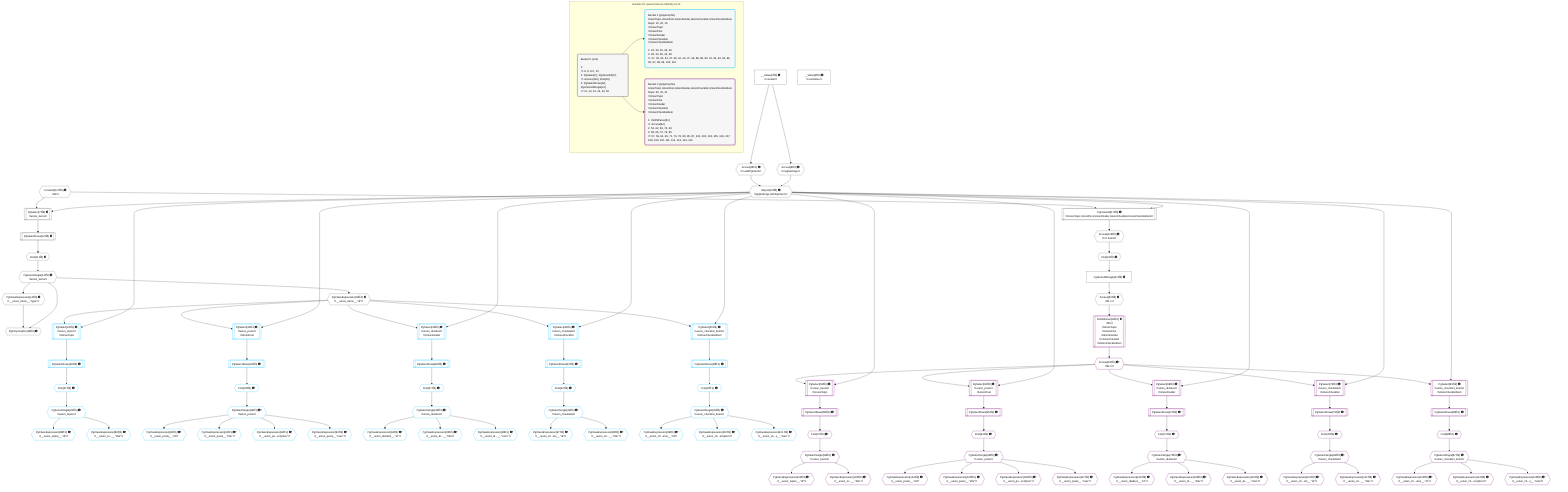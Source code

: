 %%{init: {'themeVariables': { 'fontSize': '12px'}}}%%
graph TD
    classDef path fill:#eee,stroke:#000,color:#000
    classDef plan fill:#fff,stroke-width:1px,color:#000
    classDef itemplan fill:#fff,stroke-width:2px,color:#000
    classDef unbatchedplan fill:#dff,stroke-width:1px,color:#000
    classDef sideeffectplan fill:#fcc,stroke-width:2px,color:#000
    classDef bucket fill:#f6f6f6,color:#000,stroke-width:2px,text-align:left

    subgraph "Buckets for queries/unions-table/by-id-18"
    Bucket0("Bucket 0 (root)<br /><br />1: <br />ᐳ: 8, 9, 117, 10<br />2: PgSelect[7], PgUnionAll[17]<br />ᐳ: Access[116], First[19]<br />3: PgSelectRows[12], PgUnionAllSingle[21]<br />ᐳ: 11, 13, 14, 15, 22, 50"):::bucket
    Bucket1("Bucket 1 (polymorphic)<br />UnionTopic,UnionPost,UnionDivider,UnionChecklist,UnionChecklistItem<br />Deps: 10, 22, 15<br />ᐳUnionTopic<br />ᐳUnionPost<br />ᐳUnionDivider<br />ᐳUnionChecklist<br />ᐳUnionChecklistItem<br /><br />1: 23, 30, 35, 40, 45<br />2: 28, 33, 38, 43, 48<br />ᐳ: 27, 29, 32, 34, 37, 39, 42, 44, 47, 49, 88, 89, 90, 91, 92, 93, 94, 95, 96, 97, 98, 99, 100, 101"):::bucket
    Bucket2("Bucket 2 (polymorphic)<br />UnionTopic,UnionPost,UnionDivider,UnionChecklist,UnionChecklistItem<br />Deps: 50, 10, 21<br />ᐳUnionTopic<br />ᐳUnionPost<br />ᐳUnionDivider<br />ᐳUnionChecklist<br />ᐳUnionChecklistItem<br /><br />1: JSONParse[51]<br />ᐳ: Access[52]<br />2: 53, 62, 69, 76, 83<br />3: 58, 65, 72, 79, 86<br />ᐳ: 57, 59, 64, 66, 71, 73, 78, 80, 85, 87, 102, 103, 104, 105, 106, 107, 108, 109, 110, 111, 112, 113, 114, 115"):::bucket
    end
    Bucket0 --> Bucket1 & Bucket2

    %% plan dependencies
    PgSelect7[["PgSelect[7∈0] ➊<br />ᐸunion_itemsᐳ"]]:::plan
    Object10{{"Object[10∈0] ➊<br />ᐸ{pgSettings,withPgClient}ᐳ"}}:::plan
    Constant117{{"Constant[117∈0] ➊<br />ᐸ18ᐳ"}}:::plan
    Object10 & Constant117 --> PgSelect7
    Access8{{"Access[8∈0] ➊<br />ᐸ2.pgSettingsᐳ"}}:::plan
    Access9{{"Access[9∈0] ➊<br />ᐸ2.withPgClientᐳ"}}:::plan
    Access8 & Access9 --> Object10
    PgPolymorphic15{{"PgPolymorphic[15∈0] ➊"}}:::plan
    PgSelectSingle13{{"PgSelectSingle[13∈0] ➊<br />ᐸunion_itemsᐳ"}}:::plan
    PgClassExpression14{{"PgClassExpression[14∈0] ➊<br />ᐸ__union_items__.”type”ᐳ"}}:::plan
    PgSelectSingle13 & PgClassExpression14 --> PgPolymorphic15
    PgUnionAll17[["PgUnionAll[17∈0] ➊<br />ᐸUnionTopic,UnionPost,UnionDivider,UnionChecklist,UnionChecklistItemᐳ"]]:::plan
    Object10 & Constant117 --> PgUnionAll17
    __Value2["__Value[2∈0] ➊<br />ᐸcontextᐳ"]:::plan
    __Value2 --> Access8
    __Value2 --> Access9
    First11{{"First[11∈0] ➊"}}:::plan
    PgSelectRows12[["PgSelectRows[12∈0] ➊"]]:::plan
    PgSelectRows12 --> First11
    PgSelect7 --> PgSelectRows12
    First11 --> PgSelectSingle13
    PgSelectSingle13 --> PgClassExpression14
    First19{{"First[19∈0] ➊"}}:::plan
    Access116{{"Access[116∈0] ➊<br />ᐸ17.itemsᐳ"}}:::plan
    Access116 --> First19
    PgUnionAllSingle21["PgUnionAllSingle[21∈0] ➊"]:::plan
    First19 --> PgUnionAllSingle21
    PgClassExpression22{{"PgClassExpression[22∈0] ➊<br />ᐸ__union_items__.”id”ᐳ"}}:::plan
    PgSelectSingle13 --> PgClassExpression22
    Access50{{"Access[50∈0] ➊<br />ᐸ21.1ᐳ"}}:::plan
    PgUnionAllSingle21 --> Access50
    PgUnionAll17 --> Access116
    __Value4["__Value[4∈0] ➊<br />ᐸrootValueᐳ"]:::plan
    PgSelect23[["PgSelect[23∈1] ➊<br />ᐸunion_topicsᐳ<br />ᐳUnionTopic"]]:::plan
    Object10 & PgClassExpression22 --> PgSelect23
    PgSelect30[["PgSelect[30∈1] ➊<br />ᐸunion_postsᐳ<br />ᐳUnionPost"]]:::plan
    Object10 & PgClassExpression22 --> PgSelect30
    PgSelect35[["PgSelect[35∈1] ➊<br />ᐸunion_dividersᐳ<br />ᐳUnionDivider"]]:::plan
    Object10 & PgClassExpression22 --> PgSelect35
    PgSelect40[["PgSelect[40∈1] ➊<br />ᐸunion_checklistsᐳ<br />ᐳUnionChecklist"]]:::plan
    Object10 & PgClassExpression22 --> PgSelect40
    PgSelect45[["PgSelect[45∈1] ➊<br />ᐸunion_checklist_itemsᐳ<br />ᐳUnionChecklistItem"]]:::plan
    Object10 & PgClassExpression22 --> PgSelect45
    First27{{"First[27∈1] ➊^"}}:::plan
    PgSelectRows28[["PgSelectRows[28∈1] ➊^"]]:::plan
    PgSelectRows28 --> First27
    PgSelect23 --> PgSelectRows28
    PgSelectSingle29{{"PgSelectSingle[29∈1] ➊^<br />ᐸunion_topicsᐳ"}}:::plan
    First27 --> PgSelectSingle29
    First32{{"First[32∈1] ➊^"}}:::plan
    PgSelectRows33[["PgSelectRows[33∈1] ➊^"]]:::plan
    PgSelectRows33 --> First32
    PgSelect30 --> PgSelectRows33
    PgSelectSingle34{{"PgSelectSingle[34∈1] ➊^<br />ᐸunion_postsᐳ"}}:::plan
    First32 --> PgSelectSingle34
    First37{{"First[37∈1] ➊^"}}:::plan
    PgSelectRows38[["PgSelectRows[38∈1] ➊^"]]:::plan
    PgSelectRows38 --> First37
    PgSelect35 --> PgSelectRows38
    PgSelectSingle39{{"PgSelectSingle[39∈1] ➊^<br />ᐸunion_dividersᐳ"}}:::plan
    First37 --> PgSelectSingle39
    First42{{"First[42∈1] ➊^"}}:::plan
    PgSelectRows43[["PgSelectRows[43∈1] ➊^"]]:::plan
    PgSelectRows43 --> First42
    PgSelect40 --> PgSelectRows43
    PgSelectSingle44{{"PgSelectSingle[44∈1] ➊^<br />ᐸunion_checklistsᐳ"}}:::plan
    First42 --> PgSelectSingle44
    First47{{"First[47∈1] ➊^"}}:::plan
    PgSelectRows48[["PgSelectRows[48∈1] ➊^"]]:::plan
    PgSelectRows48 --> First47
    PgSelect45 --> PgSelectRows48
    PgSelectSingle49{{"PgSelectSingle[49∈1] ➊^<br />ᐸunion_checklist_itemsᐳ"}}:::plan
    First47 --> PgSelectSingle49
    PgClassExpression88{{"PgClassExpression[88∈1] ➊^<br />ᐸ__union_topics__.”id”ᐳ"}}:::plan
    PgSelectSingle29 --> PgClassExpression88
    PgClassExpression89{{"PgClassExpression[89∈1] ➊^<br />ᐸ__union_to...__.”title”ᐳ"}}:::plan
    PgSelectSingle29 --> PgClassExpression89
    PgClassExpression90{{"PgClassExpression[90∈1] ➊^<br />ᐸ__union_posts__.”id”ᐳ"}}:::plan
    PgSelectSingle34 --> PgClassExpression90
    PgClassExpression91{{"PgClassExpression[91∈1] ➊^<br />ᐸ__union_posts__.”title”ᐳ"}}:::plan
    PgSelectSingle34 --> PgClassExpression91
    PgClassExpression92{{"PgClassExpression[92∈1] ➊^<br />ᐸ__union_po...scription”ᐳ"}}:::plan
    PgSelectSingle34 --> PgClassExpression92
    PgClassExpression93{{"PgClassExpression[93∈1] ➊^<br />ᐸ__union_posts__.”note”ᐳ"}}:::plan
    PgSelectSingle34 --> PgClassExpression93
    PgClassExpression94{{"PgClassExpression[94∈1] ➊^<br />ᐸ__union_dividers__.”id”ᐳ"}}:::plan
    PgSelectSingle39 --> PgClassExpression94
    PgClassExpression95{{"PgClassExpression[95∈1] ➊^<br />ᐸ__union_di...__.”title”ᐳ"}}:::plan
    PgSelectSingle39 --> PgClassExpression95
    PgClassExpression96{{"PgClassExpression[96∈1] ➊^<br />ᐸ__union_di...__.”color”ᐳ"}}:::plan
    PgSelectSingle39 --> PgClassExpression96
    PgClassExpression97{{"PgClassExpression[97∈1] ➊^<br />ᐸ__union_ch...sts__.”id”ᐳ"}}:::plan
    PgSelectSingle44 --> PgClassExpression97
    PgClassExpression98{{"PgClassExpression[98∈1] ➊^<br />ᐸ__union_ch...__.”title”ᐳ"}}:::plan
    PgSelectSingle44 --> PgClassExpression98
    PgClassExpression99{{"PgClassExpression[99∈1] ➊^<br />ᐸ__union_ch...ems__.”id”ᐳ"}}:::plan
    PgSelectSingle49 --> PgClassExpression99
    PgClassExpression100{{"PgClassExpression[100∈1] ➊^<br />ᐸ__union_ch...scription”ᐳ"}}:::plan
    PgSelectSingle49 --> PgClassExpression100
    PgClassExpression101{{"PgClassExpression[101∈1] ➊^<br />ᐸ__union_ch...s__.”note”ᐳ"}}:::plan
    PgSelectSingle49 --> PgClassExpression101
    PgSelect53[["PgSelect[53∈2] ➊<br />ᐸunion_topicsᐳ<br />ᐳUnionTopic"]]:::plan
    Access52{{"Access[52∈2] ➊^<br />ᐸ51.0ᐳ"}}:::plan
    Object10 & Access52 --> PgSelect53
    PgSelect62[["PgSelect[62∈2] ➊<br />ᐸunion_postsᐳ<br />ᐳUnionPost"]]:::plan
    Object10 & Access52 --> PgSelect62
    PgSelect69[["PgSelect[69∈2] ➊<br />ᐸunion_dividersᐳ<br />ᐳUnionDivider"]]:::plan
    Object10 & Access52 --> PgSelect69
    PgSelect76[["PgSelect[76∈2] ➊<br />ᐸunion_checklistsᐳ<br />ᐳUnionChecklist"]]:::plan
    Object10 & Access52 --> PgSelect76
    PgSelect83[["PgSelect[83∈2] ➊<br />ᐸunion_checklist_itemsᐳ<br />ᐳUnionChecklistItem"]]:::plan
    Object10 & Access52 --> PgSelect83
    JSONParse51[["JSONParse[51∈2] ➊<br />ᐸ50ᐳ<br />ᐳUnionTopic<br />ᐳUnionPost<br />ᐳUnionDivider<br />ᐳUnionChecklist<br />ᐳUnionChecklistItem"]]:::plan
    Access50 --> JSONParse51
    JSONParse51 --> Access52
    First57{{"First[57∈2] ➊^"}}:::plan
    PgSelectRows58[["PgSelectRows[58∈2] ➊^"]]:::plan
    PgSelectRows58 --> First57
    PgSelect53 --> PgSelectRows58
    PgSelectSingle59{{"PgSelectSingle[59∈2] ➊^<br />ᐸunion_topicsᐳ"}}:::plan
    First57 --> PgSelectSingle59
    First64{{"First[64∈2] ➊^"}}:::plan
    PgSelectRows65[["PgSelectRows[65∈2] ➊^"]]:::plan
    PgSelectRows65 --> First64
    PgSelect62 --> PgSelectRows65
    PgSelectSingle66{{"PgSelectSingle[66∈2] ➊^<br />ᐸunion_postsᐳ"}}:::plan
    First64 --> PgSelectSingle66
    First71{{"First[71∈2] ➊^"}}:::plan
    PgSelectRows72[["PgSelectRows[72∈2] ➊^"]]:::plan
    PgSelectRows72 --> First71
    PgSelect69 --> PgSelectRows72
    PgSelectSingle73{{"PgSelectSingle[73∈2] ➊^<br />ᐸunion_dividersᐳ"}}:::plan
    First71 --> PgSelectSingle73
    First78{{"First[78∈2] ➊^"}}:::plan
    PgSelectRows79[["PgSelectRows[79∈2] ➊^"]]:::plan
    PgSelectRows79 --> First78
    PgSelect76 --> PgSelectRows79
    PgSelectSingle80{{"PgSelectSingle[80∈2] ➊^<br />ᐸunion_checklistsᐳ"}}:::plan
    First78 --> PgSelectSingle80
    First85{{"First[85∈2] ➊^"}}:::plan
    PgSelectRows86[["PgSelectRows[86∈2] ➊^"]]:::plan
    PgSelectRows86 --> First85
    PgSelect83 --> PgSelectRows86
    PgSelectSingle87{{"PgSelectSingle[87∈2] ➊^<br />ᐸunion_checklist_itemsᐳ"}}:::plan
    First85 --> PgSelectSingle87
    PgClassExpression102{{"PgClassExpression[102∈2] ➊^<br />ᐸ__union_topics__.”id”ᐳ"}}:::plan
    PgSelectSingle59 --> PgClassExpression102
    PgClassExpression103{{"PgClassExpression[103∈2] ➊^<br />ᐸ__union_to...__.”title”ᐳ"}}:::plan
    PgSelectSingle59 --> PgClassExpression103
    PgClassExpression104{{"PgClassExpression[104∈2] ➊^<br />ᐸ__union_posts__.”id”ᐳ"}}:::plan
    PgSelectSingle66 --> PgClassExpression104
    PgClassExpression105{{"PgClassExpression[105∈2] ➊^<br />ᐸ__union_posts__.”title”ᐳ"}}:::plan
    PgSelectSingle66 --> PgClassExpression105
    PgClassExpression106{{"PgClassExpression[106∈2] ➊^<br />ᐸ__union_po...scription”ᐳ"}}:::plan
    PgSelectSingle66 --> PgClassExpression106
    PgClassExpression107{{"PgClassExpression[107∈2] ➊^<br />ᐸ__union_posts__.”note”ᐳ"}}:::plan
    PgSelectSingle66 --> PgClassExpression107
    PgClassExpression108{{"PgClassExpression[108∈2] ➊^<br />ᐸ__union_dividers__.”id”ᐳ"}}:::plan
    PgSelectSingle73 --> PgClassExpression108
    PgClassExpression109{{"PgClassExpression[109∈2] ➊^<br />ᐸ__union_di...__.”title”ᐳ"}}:::plan
    PgSelectSingle73 --> PgClassExpression109
    PgClassExpression110{{"PgClassExpression[110∈2] ➊^<br />ᐸ__union_di...__.”color”ᐳ"}}:::plan
    PgSelectSingle73 --> PgClassExpression110
    PgClassExpression111{{"PgClassExpression[111∈2] ➊^<br />ᐸ__union_ch...sts__.”id”ᐳ"}}:::plan
    PgSelectSingle80 --> PgClassExpression111
    PgClassExpression112{{"PgClassExpression[112∈2] ➊^<br />ᐸ__union_ch...__.”title”ᐳ"}}:::plan
    PgSelectSingle80 --> PgClassExpression112
    PgClassExpression113{{"PgClassExpression[113∈2] ➊^<br />ᐸ__union_ch...ems__.”id”ᐳ"}}:::plan
    PgSelectSingle87 --> PgClassExpression113
    PgClassExpression114{{"PgClassExpression[114∈2] ➊^<br />ᐸ__union_ch...scription”ᐳ"}}:::plan
    PgSelectSingle87 --> PgClassExpression114
    PgClassExpression115{{"PgClassExpression[115∈2] ➊^<br />ᐸ__union_ch...s__.”note”ᐳ"}}:::plan
    PgSelectSingle87 --> PgClassExpression115

    %% define steps
    classDef bucket0 stroke:#696969
    class Bucket0,__Value2,__Value4,PgSelect7,Access8,Access9,Object10,First11,PgSelectRows12,PgSelectSingle13,PgClassExpression14,PgPolymorphic15,PgUnionAll17,First19,PgUnionAllSingle21,PgClassExpression22,Access50,Access116,Constant117 bucket0
    classDef bucket1 stroke:#00bfff
    class Bucket1,PgSelect23,First27,PgSelectRows28,PgSelectSingle29,PgSelect30,First32,PgSelectRows33,PgSelectSingle34,PgSelect35,First37,PgSelectRows38,PgSelectSingle39,PgSelect40,First42,PgSelectRows43,PgSelectSingle44,PgSelect45,First47,PgSelectRows48,PgSelectSingle49,PgClassExpression88,PgClassExpression89,PgClassExpression90,PgClassExpression91,PgClassExpression92,PgClassExpression93,PgClassExpression94,PgClassExpression95,PgClassExpression96,PgClassExpression97,PgClassExpression98,PgClassExpression99,PgClassExpression100,PgClassExpression101 bucket1
    classDef bucket2 stroke:#7f007f
    class Bucket2,JSONParse51,Access52,PgSelect53,First57,PgSelectRows58,PgSelectSingle59,PgSelect62,First64,PgSelectRows65,PgSelectSingle66,PgSelect69,First71,PgSelectRows72,PgSelectSingle73,PgSelect76,First78,PgSelectRows79,PgSelectSingle80,PgSelect83,First85,PgSelectRows86,PgSelectSingle87,PgClassExpression102,PgClassExpression103,PgClassExpression104,PgClassExpression105,PgClassExpression106,PgClassExpression107,PgClassExpression108,PgClassExpression109,PgClassExpression110,PgClassExpression111,PgClassExpression112,PgClassExpression113,PgClassExpression114,PgClassExpression115 bucket2